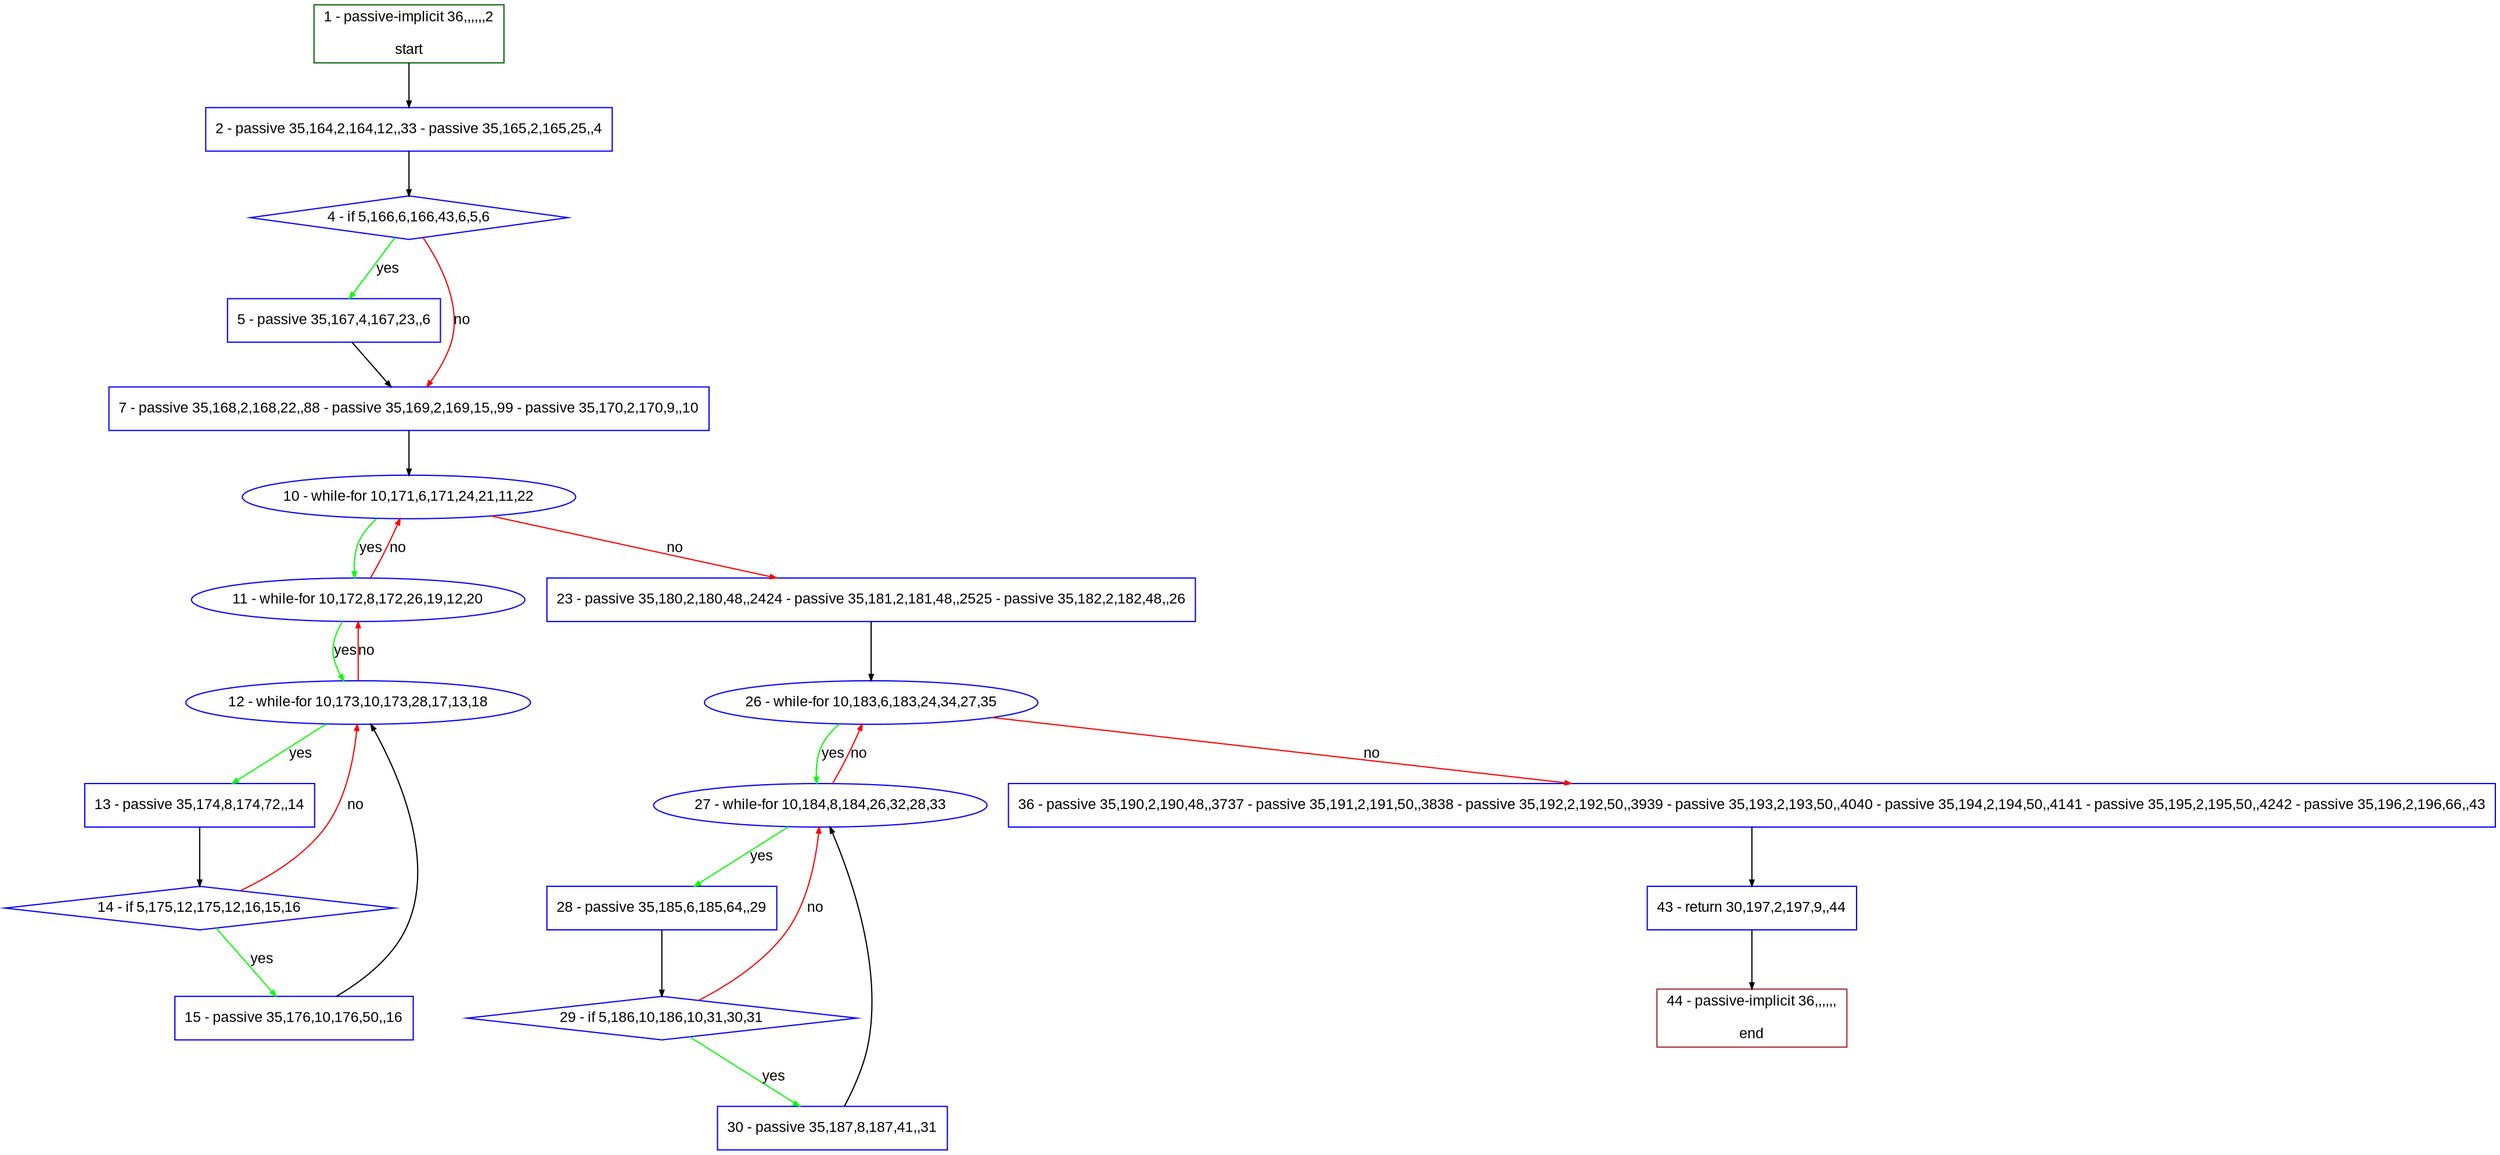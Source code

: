 digraph "" {
  graph [pack="true", label="", fontsize="12", packmode="clust", fontname="Arial", fillcolor="#FFFFCC", bgcolor="white", style="rounded,filled", compound="true"];
  node [node_initialized="no", label="", color="grey", fontsize="12", fillcolor="white", fontname="Arial", style="filled", shape="rectangle", compound="true", fixedsize="false"];
  edge [fontcolor="black", arrowhead="normal", arrowtail="none", arrowsize="0.5", ltail="", label="", color="black", fontsize="12", lhead="", fontname="Arial", dir="forward", compound="true"];
  __N1 [label="2 - passive 35,164,2,164,12,,33 - passive 35,165,2,165,25,,4", color="#0000ff", fillcolor="#ffffff", style="filled", shape="box"];
  __N2 [label="1 - passive-implicit 36,,,,,,2\n\nstart", color="#006400", fillcolor="#ffffff", style="filled", shape="box"];
  __N3 [label="4 - if 5,166,6,166,43,6,5,6", color="#0000ff", fillcolor="#ffffff", style="filled", shape="diamond"];
  __N4 [label="5 - passive 35,167,4,167,23,,6", color="#0000ff", fillcolor="#ffffff", style="filled", shape="box"];
  __N5 [label="7 - passive 35,168,2,168,22,,88 - passive 35,169,2,169,15,,99 - passive 35,170,2,170,9,,10", color="#0000ff", fillcolor="#ffffff", style="filled", shape="box"];
  __N6 [label="10 - while-for 10,171,6,171,24,21,11,22", color="#0000ff", fillcolor="#ffffff", style="filled", shape="oval"];
  __N7 [label="11 - while-for 10,172,8,172,26,19,12,20", color="#0000ff", fillcolor="#ffffff", style="filled", shape="oval"];
  __N8 [label="23 - passive 35,180,2,180,48,,2424 - passive 35,181,2,181,48,,2525 - passive 35,182,2,182,48,,26", color="#0000ff", fillcolor="#ffffff", style="filled", shape="box"];
  __N9 [label="12 - while-for 10,173,10,173,28,17,13,18", color="#0000ff", fillcolor="#ffffff", style="filled", shape="oval"];
  __N10 [label="13 - passive 35,174,8,174,72,,14", color="#0000ff", fillcolor="#ffffff", style="filled", shape="box"];
  __N11 [label="14 - if 5,175,12,175,12,16,15,16", color="#0000ff", fillcolor="#ffffff", style="filled", shape="diamond"];
  __N12 [label="15 - passive 35,176,10,176,50,,16", color="#0000ff", fillcolor="#ffffff", style="filled", shape="box"];
  __N13 [label="26 - while-for 10,183,6,183,24,34,27,35", color="#0000ff", fillcolor="#ffffff", style="filled", shape="oval"];
  __N14 [label="27 - while-for 10,184,8,184,26,32,28,33", color="#0000ff", fillcolor="#ffffff", style="filled", shape="oval"];
  __N15 [label="36 - passive 35,190,2,190,48,,3737 - passive 35,191,2,191,50,,3838 - passive 35,192,2,192,50,,3939 - passive 35,193,2,193,50,,4040 - passive 35,194,2,194,50,,4141 - passive 35,195,2,195,50,,4242 - passive 35,196,2,196,66,,43", color="#0000ff", fillcolor="#ffffff", style="filled", shape="box"];
  __N16 [label="28 - passive 35,185,6,185,64,,29", color="#0000ff", fillcolor="#ffffff", style="filled", shape="box"];
  __N17 [label="29 - if 5,186,10,186,10,31,30,31", color="#0000ff", fillcolor="#ffffff", style="filled", shape="diamond"];
  __N18 [label="30 - passive 35,187,8,187,41,,31", color="#0000ff", fillcolor="#ffffff", style="filled", shape="box"];
  __N19 [label="43 - return 30,197,2,197,9,,44", color="#0000ff", fillcolor="#ffffff", style="filled", shape="box"];
  __N20 [label="44 - passive-implicit 36,,,,,,\n\nend", color="#a52a2a", fillcolor="#ffffff", style="filled", shape="box"];
  __N2 -> __N1 [arrowhead="normal", arrowtail="none", color="#000000", label="", dir="forward"];
  __N1 -> __N3 [arrowhead="normal", arrowtail="none", color="#000000", label="", dir="forward"];
  __N3 -> __N4 [arrowhead="normal", arrowtail="none", color="#00ff00", label="yes", dir="forward"];
  __N3 -> __N5 [arrowhead="normal", arrowtail="none", color="#ff0000", label="no", dir="forward"];
  __N4 -> __N5 [arrowhead="normal", arrowtail="none", color="#000000", label="", dir="forward"];
  __N5 -> __N6 [arrowhead="normal", arrowtail="none", color="#000000", label="", dir="forward"];
  __N6 -> __N7 [arrowhead="normal", arrowtail="none", color="#00ff00", label="yes", dir="forward"];
  __N7 -> __N6 [arrowhead="normal", arrowtail="none", color="#ff0000", label="no", dir="forward"];
  __N6 -> __N8 [arrowhead="normal", arrowtail="none", color="#ff0000", label="no", dir="forward"];
  __N7 -> __N9 [arrowhead="normal", arrowtail="none", color="#00ff00", label="yes", dir="forward"];
  __N9 -> __N7 [arrowhead="normal", arrowtail="none", color="#ff0000", label="no", dir="forward"];
  __N9 -> __N10 [arrowhead="normal", arrowtail="none", color="#00ff00", label="yes", dir="forward"];
  __N10 -> __N11 [arrowhead="normal", arrowtail="none", color="#000000", label="", dir="forward"];
  __N11 -> __N9 [arrowhead="normal", arrowtail="none", color="#ff0000", label="no", dir="forward"];
  __N11 -> __N12 [arrowhead="normal", arrowtail="none", color="#00ff00", label="yes", dir="forward"];
  __N12 -> __N9 [arrowhead="normal", arrowtail="none", color="#000000", label="", dir="forward"];
  __N8 -> __N13 [arrowhead="normal", arrowtail="none", color="#000000", label="", dir="forward"];
  __N13 -> __N14 [arrowhead="normal", arrowtail="none", color="#00ff00", label="yes", dir="forward"];
  __N14 -> __N13 [arrowhead="normal", arrowtail="none", color="#ff0000", label="no", dir="forward"];
  __N13 -> __N15 [arrowhead="normal", arrowtail="none", color="#ff0000", label="no", dir="forward"];
  __N14 -> __N16 [arrowhead="normal", arrowtail="none", color="#00ff00", label="yes", dir="forward"];
  __N16 -> __N17 [arrowhead="normal", arrowtail="none", color="#000000", label="", dir="forward"];
  __N17 -> __N14 [arrowhead="normal", arrowtail="none", color="#ff0000", label="no", dir="forward"];
  __N17 -> __N18 [arrowhead="normal", arrowtail="none", color="#00ff00", label="yes", dir="forward"];
  __N18 -> __N14 [arrowhead="normal", arrowtail="none", color="#000000", label="", dir="forward"];
  __N15 -> __N19 [arrowhead="normal", arrowtail="none", color="#000000", label="", dir="forward"];
  __N19 -> __N20 [arrowhead="normal", arrowtail="none", color="#000000", label="", dir="forward"];
}
